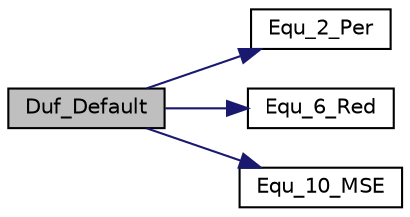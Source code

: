 digraph "Duf_Default"
{
  edge [fontname="Helvetica",fontsize="10",labelfontname="Helvetica",labelfontsize="10"];
  node [fontname="Helvetica",fontsize="10",shape=record];
  rankdir="LR";
  Node1 [label="Duf_Default",height=0.2,width=0.4,color="black", fillcolor="grey75", style="filled", fontcolor="black"];
  Node1 -> Node2 [color="midnightblue",fontsize="10",style="solid",fontname="Helvetica"];
  Node2 [label="Equ_2_Per",height=0.2,width=0.4,color="black", fillcolor="white", style="filled",URL="$fof__duf_8c.html#ae2c52427c7d7368cf5027bafdd7408d3"];
  Node1 -> Node3 [color="midnightblue",fontsize="10",style="solid",fontname="Helvetica"];
  Node3 [label="Equ_6_Red",height=0.2,width=0.4,color="black", fillcolor="white", style="filled",URL="$fof__duf_8c.html#a56db849e139ffa2ff5ac3db2ea46860f"];
  Node1 -> Node4 [color="midnightblue",fontsize="10",style="solid",fontname="Helvetica"];
  Node4 [label="Equ_10_MSE",height=0.2,width=0.4,color="black", fillcolor="white", style="filled",URL="$fof__duf_8c.html#aa8ef5b4feb38affaf81f869952c4b629"];
}
